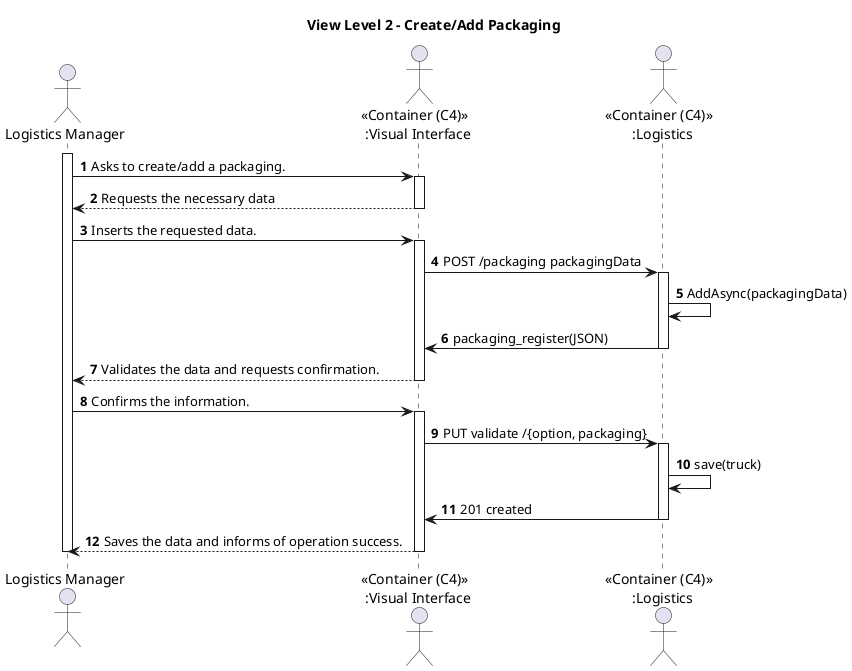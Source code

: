 @startuml

title View Level 2 - Create/Add Packaging

autonumber

actor "Logistics Manager" as LM
actor "<< Container (C4)>> \n :Visual Interface" as SYS
actor "<< Container (C4)>> \n :Logistics" as L


activate LM
LM -> SYS : Asks to create/add a packaging.
activate SYS
SYS --> LM : Requests the necessary data    
deactivate SYS

LM -> SYS : Inserts the requested data.
activate SYS

SYS -> L : POST /packaging packagingData
activate L

L -> L : AddAsync(packagingData)

L -> SYS : packaging_register(JSON)
deactivate L

SYS --> LM : Validates the data and requests confirmation.
deactivate SYS

LM -> SYS : Confirms the information.
activate SYS

SYS -> L : PUT validate /{option, packaging}
activate L

L -> L : save(truck)

L -> SYS : 201 created
deactivate L

SYS --> LM : Saves the data and informs of operation success.
deactivate SYS

deactivate LM

@enduml